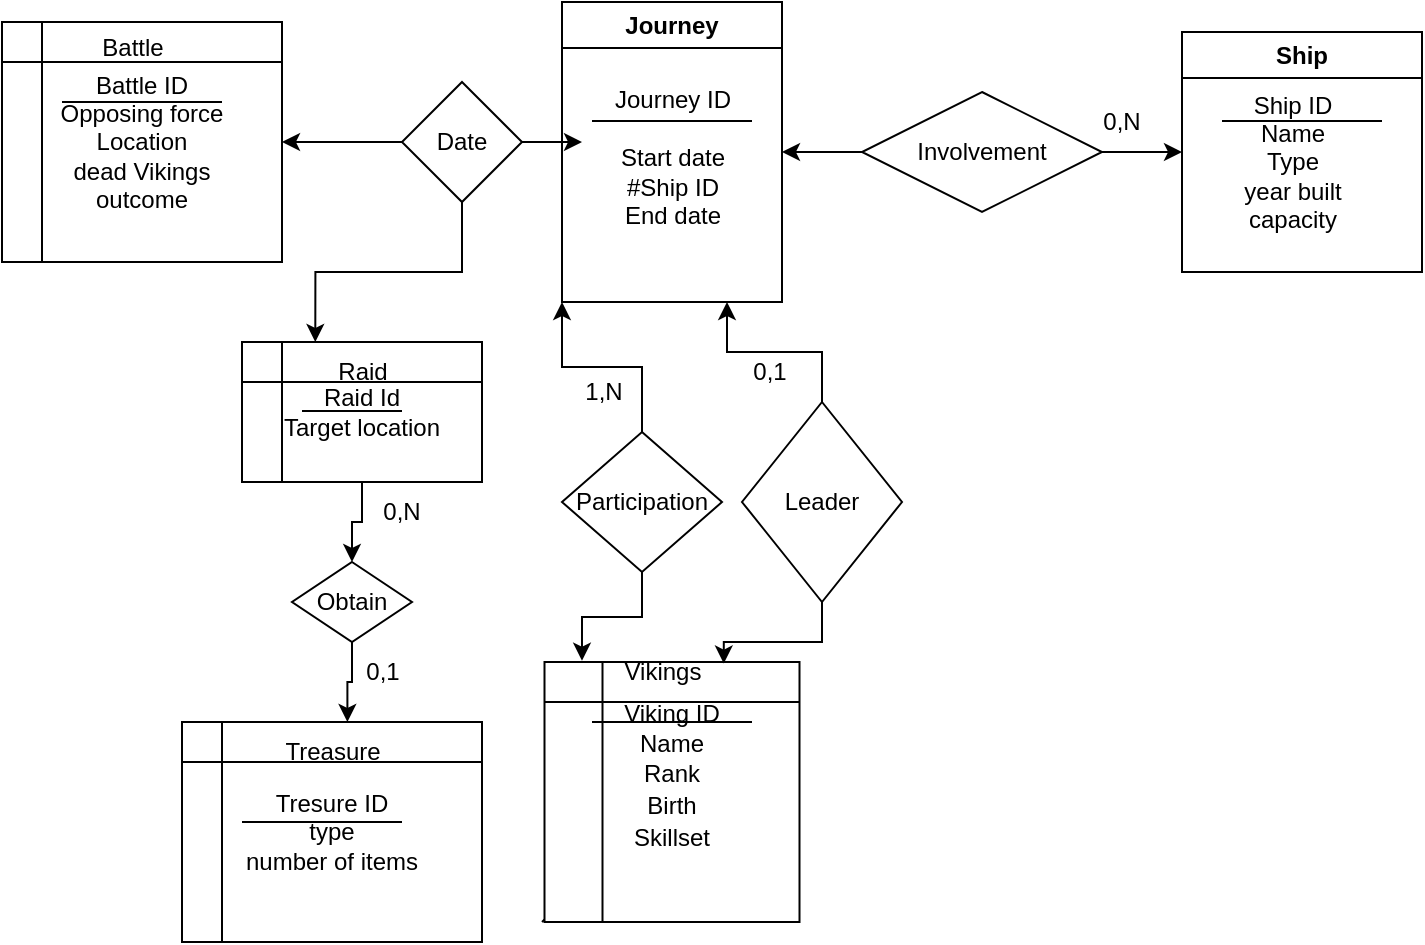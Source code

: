 <mxfile version="24.2.7" type="github">
  <diagram name="Page-1" id="aA9Qk1lZxE92sEQ_ZznC">
    <mxGraphModel dx="1248" dy="592" grid="1" gridSize="10" guides="1" tooltips="1" connect="1" arrows="1" fold="1" page="1" pageScale="1" pageWidth="827" pageHeight="1169" math="0" shadow="0">
      <root>
        <mxCell id="0" />
        <mxCell id="1" parent="0" />
        <mxCell id="fLBuaxmm3Sn3-o9sM9lF-1" value="Journey" style="swimlane;whiteSpace=wrap;html=1;" vertex="1" parent="1">
          <mxGeometry x="280" y="40" width="110" height="150" as="geometry" />
        </mxCell>
        <mxCell id="fLBuaxmm3Sn3-o9sM9lF-3" value="Journey ID&lt;div&gt;&lt;br&gt;&lt;/div&gt;&lt;div&gt;Start date&lt;/div&gt;&lt;div&gt;#Ship ID&lt;/div&gt;&lt;div&gt;End date&lt;/div&gt;&lt;div&gt;&lt;br&gt;&lt;/div&gt;" style="text;html=1;align=center;verticalAlign=middle;resizable=0;points=[];autosize=1;strokeColor=none;fillColor=none;" vertex="1" parent="fLBuaxmm3Sn3-o9sM9lF-1">
          <mxGeometry x="15" y="35" width="80" height="100" as="geometry" />
        </mxCell>
        <mxCell id="fLBuaxmm3Sn3-o9sM9lF-47" value="" style="endArrow=none;html=1;rounded=0;" edge="1" parent="fLBuaxmm3Sn3-o9sM9lF-1">
          <mxGeometry width="50" height="50" relative="1" as="geometry">
            <mxPoint x="15" y="59.5" as="sourcePoint" />
            <mxPoint x="95" y="59.5" as="targetPoint" />
          </mxGeometry>
        </mxCell>
        <mxCell id="fLBuaxmm3Sn3-o9sM9lF-5" value="Ship" style="swimlane;whiteSpace=wrap;html=1;" vertex="1" parent="1">
          <mxGeometry x="590" y="55" width="120" height="120" as="geometry" />
        </mxCell>
        <mxCell id="fLBuaxmm3Sn3-o9sM9lF-6" value="Ship ID&lt;div&gt;Name&lt;/div&gt;&lt;div&gt;Type&lt;/div&gt;&lt;div&gt;year built&lt;/div&gt;&lt;div&gt;capacity&lt;/div&gt;" style="text;html=1;align=center;verticalAlign=middle;resizable=0;points=[];autosize=1;strokeColor=none;fillColor=none;" vertex="1" parent="fLBuaxmm3Sn3-o9sM9lF-5">
          <mxGeometry x="20" y="20" width="70" height="90" as="geometry" />
        </mxCell>
        <mxCell id="fLBuaxmm3Sn3-o9sM9lF-48" value="" style="endArrow=none;html=1;rounded=0;" edge="1" parent="fLBuaxmm3Sn3-o9sM9lF-5">
          <mxGeometry width="50" height="50" relative="1" as="geometry">
            <mxPoint x="20" y="44.5" as="sourcePoint" />
            <mxPoint x="100" y="44.5" as="targetPoint" />
          </mxGeometry>
        </mxCell>
        <mxCell id="fLBuaxmm3Sn3-o9sM9lF-10" style="edgeStyle=orthogonalEdgeStyle;rounded=0;orthogonalLoop=1;jettySize=auto;html=1;entryX=0;entryY=0.5;entryDx=0;entryDy=0;" edge="1" parent="1" source="fLBuaxmm3Sn3-o9sM9lF-9" target="fLBuaxmm3Sn3-o9sM9lF-5">
          <mxGeometry relative="1" as="geometry" />
        </mxCell>
        <mxCell id="fLBuaxmm3Sn3-o9sM9lF-11" style="edgeStyle=orthogonalEdgeStyle;rounded=0;orthogonalLoop=1;jettySize=auto;html=1;exitX=0;exitY=0.5;exitDx=0;exitDy=0;entryX=1;entryY=0.5;entryDx=0;entryDy=0;" edge="1" parent="1" source="fLBuaxmm3Sn3-o9sM9lF-9" target="fLBuaxmm3Sn3-o9sM9lF-1">
          <mxGeometry relative="1" as="geometry" />
        </mxCell>
        <mxCell id="fLBuaxmm3Sn3-o9sM9lF-9" value="Involvement" style="rhombus;whiteSpace=wrap;html=1;" vertex="1" parent="1">
          <mxGeometry x="430" y="85" width="120" height="60" as="geometry" />
        </mxCell>
        <mxCell id="fLBuaxmm3Sn3-o9sM9lF-15" style="edgeStyle=orthogonalEdgeStyle;rounded=0;orthogonalLoop=1;jettySize=auto;html=1;entryX=0;entryY=1;entryDx=0;entryDy=0;" edge="1" parent="1" source="fLBuaxmm3Sn3-o9sM9lF-13" target="fLBuaxmm3Sn3-o9sM9lF-1">
          <mxGeometry relative="1" as="geometry" />
        </mxCell>
        <mxCell id="fLBuaxmm3Sn3-o9sM9lF-12" value="Viking ID&lt;div style=&quot;line-height: 130%;&quot;&gt;Name&lt;/div&gt;&lt;div style=&quot;line-height: 130%;&quot;&gt;Rank&lt;/div&gt;&lt;div style=&quot;line-height: 130%;&quot;&gt;Birth&lt;/div&gt;&lt;div style=&quot;line-height: 130%;&quot;&gt;Skillset&lt;/div&gt;&lt;div style=&quot;line-height: 130%;&quot;&gt;&lt;br&gt;&lt;/div&gt;" style="shape=internalStorage;whiteSpace=wrap;html=1;backgroundOutline=1;dx=29;dy=20;" vertex="1" parent="1">
          <mxGeometry x="271.25" y="370" width="127.5" height="130" as="geometry" />
        </mxCell>
        <mxCell id="fLBuaxmm3Sn3-o9sM9lF-13" value="Participation" style="rhombus;whiteSpace=wrap;html=1;" vertex="1" parent="1">
          <mxGeometry x="280" y="255" width="80" height="70" as="geometry" />
        </mxCell>
        <mxCell id="fLBuaxmm3Sn3-o9sM9lF-16" style="edgeStyle=orthogonalEdgeStyle;rounded=0;orthogonalLoop=1;jettySize=auto;html=1;exitX=0.5;exitY=0;exitDx=0;exitDy=0;entryX=0.75;entryY=1;entryDx=0;entryDy=0;" edge="1" parent="1" source="fLBuaxmm3Sn3-o9sM9lF-14" target="fLBuaxmm3Sn3-o9sM9lF-1">
          <mxGeometry relative="1" as="geometry" />
        </mxCell>
        <mxCell id="fLBuaxmm3Sn3-o9sM9lF-14" value="Leader" style="rhombus;whiteSpace=wrap;html=1;" vertex="1" parent="1">
          <mxGeometry x="370" y="240" width="80" height="100" as="geometry" />
        </mxCell>
        <mxCell id="fLBuaxmm3Sn3-o9sM9lF-17" style="edgeStyle=orthogonalEdgeStyle;rounded=0;orthogonalLoop=1;jettySize=auto;html=1;exitX=0.5;exitY=1;exitDx=0;exitDy=0;entryX=0.703;entryY=0.006;entryDx=0;entryDy=0;entryPerimeter=0;" edge="1" parent="1" source="fLBuaxmm3Sn3-o9sM9lF-14" target="fLBuaxmm3Sn3-o9sM9lF-12">
          <mxGeometry relative="1" as="geometry" />
        </mxCell>
        <mxCell id="fLBuaxmm3Sn3-o9sM9lF-18" style="edgeStyle=orthogonalEdgeStyle;rounded=0;orthogonalLoop=1;jettySize=auto;html=1;entryX=0.147;entryY=-0.005;entryDx=0;entryDy=0;entryPerimeter=0;" edge="1" parent="1" source="fLBuaxmm3Sn3-o9sM9lF-13" target="fLBuaxmm3Sn3-o9sM9lF-12">
          <mxGeometry relative="1" as="geometry" />
        </mxCell>
        <mxCell id="fLBuaxmm3Sn3-o9sM9lF-20" value="1,N" style="text;html=1;align=center;verticalAlign=middle;whiteSpace=wrap;rounded=0;" vertex="1" parent="1">
          <mxGeometry x="271.25" y="220" width="60" height="30" as="geometry" />
        </mxCell>
        <mxCell id="fLBuaxmm3Sn3-o9sM9lF-22" value="0,1" style="text;html=1;align=center;verticalAlign=middle;whiteSpace=wrap;rounded=0;" vertex="1" parent="1">
          <mxGeometry x="354" y="210" width="60" height="30" as="geometry" />
        </mxCell>
        <mxCell id="fLBuaxmm3Sn3-o9sM9lF-23" value="0,N" style="text;html=1;align=center;verticalAlign=middle;whiteSpace=wrap;rounded=0;" vertex="1" parent="1">
          <mxGeometry x="530" y="85" width="60" height="30" as="geometry" />
        </mxCell>
        <mxCell id="fLBuaxmm3Sn3-o9sM9lF-74" style="edgeStyle=orthogonalEdgeStyle;rounded=0;orthogonalLoop=1;jettySize=auto;html=1;entryX=0.5;entryY=0;entryDx=0;entryDy=0;" edge="1" parent="1" source="fLBuaxmm3Sn3-o9sM9lF-24" target="fLBuaxmm3Sn3-o9sM9lF-73">
          <mxGeometry relative="1" as="geometry" />
        </mxCell>
        <mxCell id="fLBuaxmm3Sn3-o9sM9lF-24" value="Raid Id&lt;div&gt;Target location&lt;/div&gt;" style="shape=internalStorage;whiteSpace=wrap;html=1;backgroundOutline=1;" vertex="1" parent="1">
          <mxGeometry x="120" y="210" width="120" height="70" as="geometry" />
        </mxCell>
        <mxCell id="fLBuaxmm3Sn3-o9sM9lF-28" value="Tresure ID&lt;div&gt;type&lt;/div&gt;&lt;div&gt;number of items&lt;/div&gt;" style="shape=internalStorage;whiteSpace=wrap;html=1;backgroundOutline=1;" vertex="1" parent="1">
          <mxGeometry x="90" y="400" width="150" height="110" as="geometry" />
        </mxCell>
        <mxCell id="fLBuaxmm3Sn3-o9sM9lF-32" style="edgeStyle=orthogonalEdgeStyle;rounded=0;orthogonalLoop=1;jettySize=auto;html=1;" edge="1" parent="1" source="fLBuaxmm3Sn3-o9sM9lF-29">
          <mxGeometry relative="1" as="geometry">
            <mxPoint x="290" y="110" as="targetPoint" />
          </mxGeometry>
        </mxCell>
        <mxCell id="fLBuaxmm3Sn3-o9sM9lF-67" style="edgeStyle=orthogonalEdgeStyle;rounded=0;orthogonalLoop=1;jettySize=auto;html=1;entryX=1;entryY=0.5;entryDx=0;entryDy=0;" edge="1" parent="1" source="fLBuaxmm3Sn3-o9sM9lF-29" target="fLBuaxmm3Sn3-o9sM9lF-63">
          <mxGeometry relative="1" as="geometry" />
        </mxCell>
        <mxCell id="fLBuaxmm3Sn3-o9sM9lF-29" value="Date" style="rhombus;whiteSpace=wrap;html=1;" vertex="1" parent="1">
          <mxGeometry x="200" y="80" width="60" height="60" as="geometry" />
        </mxCell>
        <mxCell id="fLBuaxmm3Sn3-o9sM9lF-35" value="" style="endArrow=none;html=1;rounded=0;" edge="1" parent="1" target="fLBuaxmm3Sn3-o9sM9lF-12">
          <mxGeometry width="50" height="50" relative="1" as="geometry">
            <mxPoint x="270" y="500" as="sourcePoint" />
            <mxPoint x="320" y="450" as="targetPoint" />
          </mxGeometry>
        </mxCell>
        <mxCell id="fLBuaxmm3Sn3-o9sM9lF-43" value="" style="endArrow=none;html=1;rounded=0;" edge="1" parent="1">
          <mxGeometry width="50" height="50" relative="1" as="geometry">
            <mxPoint x="295" y="400" as="sourcePoint" />
            <mxPoint x="375" y="400" as="targetPoint" />
          </mxGeometry>
        </mxCell>
        <mxCell id="fLBuaxmm3Sn3-o9sM9lF-45" value="" style="endArrow=none;html=1;rounded=0;" edge="1" parent="1">
          <mxGeometry width="50" height="50" relative="1" as="geometry">
            <mxPoint x="120" y="450" as="sourcePoint" />
            <mxPoint x="200" y="450" as="targetPoint" />
          </mxGeometry>
        </mxCell>
        <mxCell id="fLBuaxmm3Sn3-o9sM9lF-51" value="Vikings" style="text;html=1;align=center;verticalAlign=middle;resizable=0;points=[];autosize=1;strokeColor=none;fillColor=none;" vertex="1" parent="1">
          <mxGeometry x="300" y="360" width="60" height="30" as="geometry" />
        </mxCell>
        <mxCell id="fLBuaxmm3Sn3-o9sM9lF-53" value="Raid" style="text;html=1;align=center;verticalAlign=middle;resizable=0;points=[];autosize=1;strokeColor=none;fillColor=none;" vertex="1" parent="1">
          <mxGeometry x="155" y="210" width="50" height="30" as="geometry" />
        </mxCell>
        <mxCell id="fLBuaxmm3Sn3-o9sM9lF-63" value="Battle ID&lt;div&gt;Opposing force&lt;/div&gt;&lt;div&gt;Location&lt;/div&gt;&lt;div&gt;dead Vikings&lt;/div&gt;&lt;div&gt;outcome&lt;/div&gt;" style="shape=internalStorage;whiteSpace=wrap;html=1;backgroundOutline=1;" vertex="1" parent="1">
          <mxGeometry y="50" width="140" height="120" as="geometry" />
        </mxCell>
        <mxCell id="fLBuaxmm3Sn3-o9sM9lF-64" style="edgeStyle=orthogonalEdgeStyle;rounded=0;orthogonalLoop=1;jettySize=auto;html=1;exitX=0.5;exitY=1;exitDx=0;exitDy=0;" edge="1" parent="1" source="fLBuaxmm3Sn3-o9sM9lF-63" target="fLBuaxmm3Sn3-o9sM9lF-63">
          <mxGeometry relative="1" as="geometry" />
        </mxCell>
        <mxCell id="fLBuaxmm3Sn3-o9sM9lF-65" value="" style="endArrow=none;html=1;rounded=0;" edge="1" parent="1">
          <mxGeometry width="50" height="50" relative="1" as="geometry">
            <mxPoint x="30" y="90" as="sourcePoint" />
            <mxPoint x="110" y="90" as="targetPoint" />
          </mxGeometry>
        </mxCell>
        <mxCell id="fLBuaxmm3Sn3-o9sM9lF-66" value="Battle&lt;div&gt;&lt;br&gt;&lt;/div&gt;" style="text;html=1;align=center;verticalAlign=middle;resizable=0;points=[];autosize=1;strokeColor=none;fillColor=none;" vertex="1" parent="1">
          <mxGeometry x="40" y="50" width="50" height="40" as="geometry" />
        </mxCell>
        <mxCell id="fLBuaxmm3Sn3-o9sM9lF-68" style="edgeStyle=orthogonalEdgeStyle;rounded=0;orthogonalLoop=1;jettySize=auto;html=1;entryX=0.033;entryY=0;entryDx=0;entryDy=0;entryPerimeter=0;" edge="1" parent="1" source="fLBuaxmm3Sn3-o9sM9lF-29" target="fLBuaxmm3Sn3-o9sM9lF-53">
          <mxGeometry relative="1" as="geometry" />
        </mxCell>
        <mxCell id="fLBuaxmm3Sn3-o9sM9lF-72" value="Treasure" style="text;html=1;align=center;verticalAlign=middle;resizable=0;points=[];autosize=1;strokeColor=none;fillColor=none;" vertex="1" parent="1">
          <mxGeometry x="130" y="400" width="70" height="30" as="geometry" />
        </mxCell>
        <mxCell id="fLBuaxmm3Sn3-o9sM9lF-73" value="Obtain" style="rhombus;whiteSpace=wrap;html=1;" vertex="1" parent="1">
          <mxGeometry x="145" y="320" width="60" height="40" as="geometry" />
        </mxCell>
        <mxCell id="fLBuaxmm3Sn3-o9sM9lF-75" style="edgeStyle=orthogonalEdgeStyle;rounded=0;orthogonalLoop=1;jettySize=auto;html=1;entryX=0.61;entryY=0;entryDx=0;entryDy=0;entryPerimeter=0;" edge="1" parent="1" source="fLBuaxmm3Sn3-o9sM9lF-73" target="fLBuaxmm3Sn3-o9sM9lF-72">
          <mxGeometry relative="1" as="geometry" />
        </mxCell>
        <mxCell id="fLBuaxmm3Sn3-o9sM9lF-76" value="0,N" style="text;html=1;align=center;verticalAlign=middle;whiteSpace=wrap;rounded=0;" vertex="1" parent="1">
          <mxGeometry x="170" y="280" width="60" height="30" as="geometry" />
        </mxCell>
        <mxCell id="fLBuaxmm3Sn3-o9sM9lF-77" value="0,1" style="text;html=1;align=center;verticalAlign=middle;resizable=0;points=[];autosize=1;strokeColor=none;fillColor=none;" vertex="1" parent="1">
          <mxGeometry x="170" y="360" width="40" height="30" as="geometry" />
        </mxCell>
        <mxCell id="fLBuaxmm3Sn3-o9sM9lF-78" value="" style="endArrow=none;html=1;rounded=0;" edge="1" parent="1">
          <mxGeometry width="50" height="50" relative="1" as="geometry">
            <mxPoint x="150" y="244.5" as="sourcePoint" />
            <mxPoint x="200" y="244.5" as="targetPoint" />
          </mxGeometry>
        </mxCell>
      </root>
    </mxGraphModel>
  </diagram>
</mxfile>

